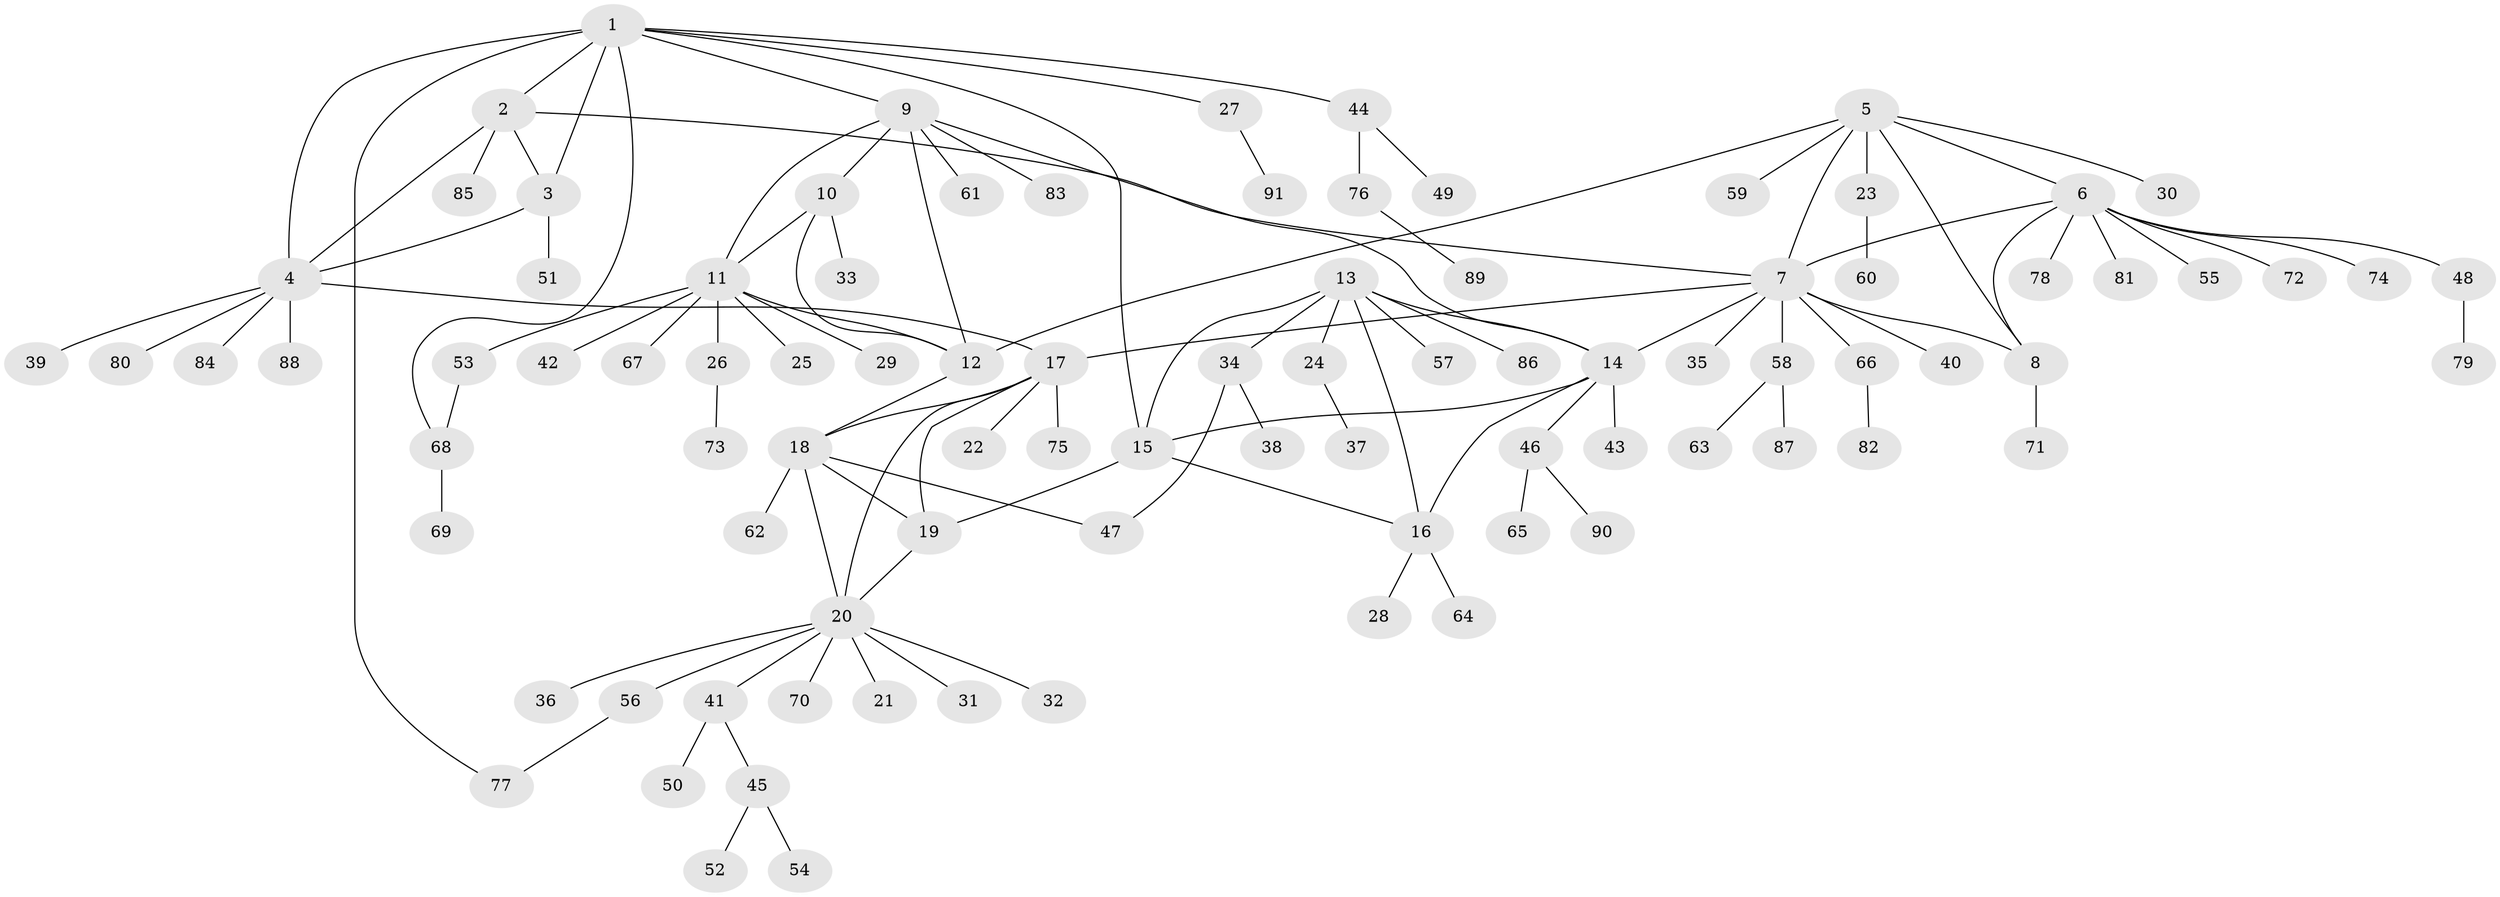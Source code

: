 // Generated by graph-tools (version 1.1) at 2025/37/03/09/25 02:37:31]
// undirected, 91 vertices, 114 edges
graph export_dot {
graph [start="1"]
  node [color=gray90,style=filled];
  1;
  2;
  3;
  4;
  5;
  6;
  7;
  8;
  9;
  10;
  11;
  12;
  13;
  14;
  15;
  16;
  17;
  18;
  19;
  20;
  21;
  22;
  23;
  24;
  25;
  26;
  27;
  28;
  29;
  30;
  31;
  32;
  33;
  34;
  35;
  36;
  37;
  38;
  39;
  40;
  41;
  42;
  43;
  44;
  45;
  46;
  47;
  48;
  49;
  50;
  51;
  52;
  53;
  54;
  55;
  56;
  57;
  58;
  59;
  60;
  61;
  62;
  63;
  64;
  65;
  66;
  67;
  68;
  69;
  70;
  71;
  72;
  73;
  74;
  75;
  76;
  77;
  78;
  79;
  80;
  81;
  82;
  83;
  84;
  85;
  86;
  87;
  88;
  89;
  90;
  91;
  1 -- 2;
  1 -- 3;
  1 -- 4;
  1 -- 9;
  1 -- 15;
  1 -- 27;
  1 -- 44;
  1 -- 68;
  1 -- 77;
  2 -- 3;
  2 -- 4;
  2 -- 7;
  2 -- 85;
  3 -- 4;
  3 -- 51;
  4 -- 17;
  4 -- 39;
  4 -- 80;
  4 -- 84;
  4 -- 88;
  5 -- 6;
  5 -- 7;
  5 -- 8;
  5 -- 12;
  5 -- 23;
  5 -- 30;
  5 -- 59;
  6 -- 7;
  6 -- 8;
  6 -- 48;
  6 -- 55;
  6 -- 72;
  6 -- 74;
  6 -- 78;
  6 -- 81;
  7 -- 8;
  7 -- 14;
  7 -- 17;
  7 -- 35;
  7 -- 40;
  7 -- 58;
  7 -- 66;
  8 -- 71;
  9 -- 10;
  9 -- 11;
  9 -- 12;
  9 -- 14;
  9 -- 61;
  9 -- 83;
  10 -- 11;
  10 -- 12;
  10 -- 33;
  11 -- 12;
  11 -- 25;
  11 -- 26;
  11 -- 29;
  11 -- 42;
  11 -- 53;
  11 -- 67;
  12 -- 18;
  13 -- 14;
  13 -- 15;
  13 -- 16;
  13 -- 24;
  13 -- 34;
  13 -- 57;
  13 -- 86;
  14 -- 15;
  14 -- 16;
  14 -- 43;
  14 -- 46;
  15 -- 16;
  15 -- 19;
  16 -- 28;
  16 -- 64;
  17 -- 18;
  17 -- 19;
  17 -- 20;
  17 -- 22;
  17 -- 75;
  18 -- 19;
  18 -- 20;
  18 -- 47;
  18 -- 62;
  19 -- 20;
  20 -- 21;
  20 -- 31;
  20 -- 32;
  20 -- 36;
  20 -- 41;
  20 -- 56;
  20 -- 70;
  23 -- 60;
  24 -- 37;
  26 -- 73;
  27 -- 91;
  34 -- 38;
  34 -- 47;
  41 -- 45;
  41 -- 50;
  44 -- 49;
  44 -- 76;
  45 -- 52;
  45 -- 54;
  46 -- 65;
  46 -- 90;
  48 -- 79;
  53 -- 68;
  56 -- 77;
  58 -- 63;
  58 -- 87;
  66 -- 82;
  68 -- 69;
  76 -- 89;
}
